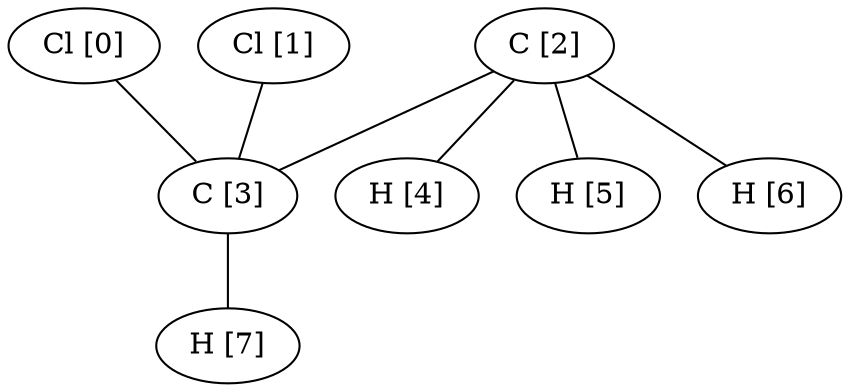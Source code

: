 graph G {
0[label="Cl [0]"];
1[label="Cl [1]"];
2[label="C [2]"];
3[label="C [3]"];
4[label="H [4]"];
5[label="H [5]"];
6[label="H [6]"];
7[label="H [7]"];
0--3 ;
1--3 ;
2--3 ;
2--4 ;
2--5 ;
2--6 ;
3--7 ;
}

